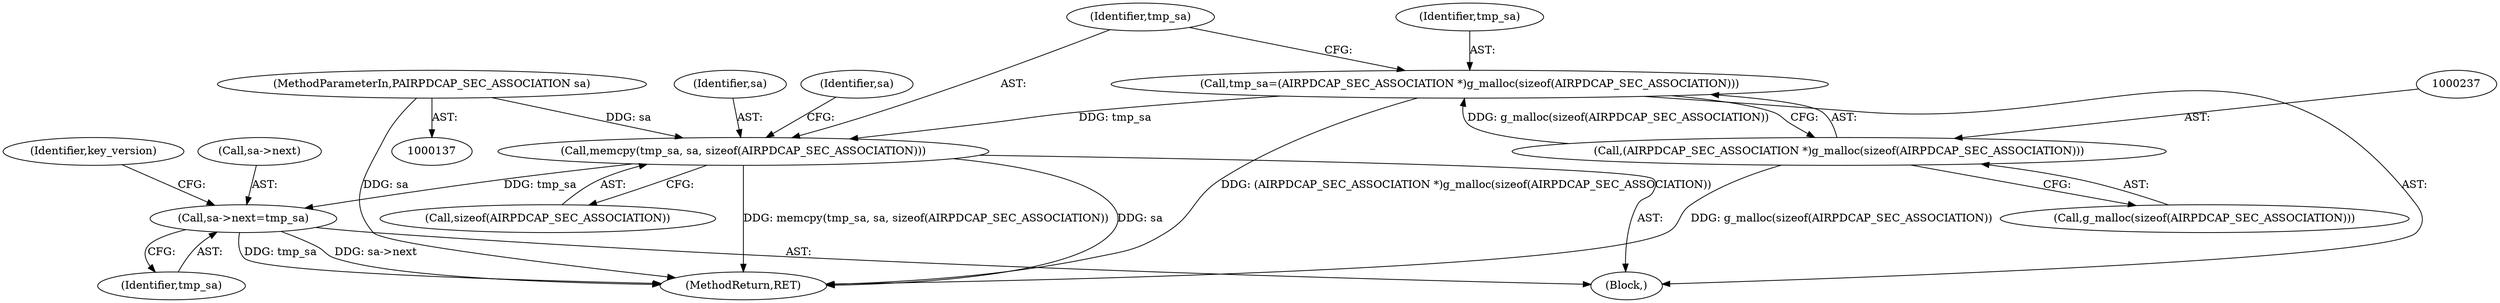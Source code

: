 digraph "0_wireshark_b6d838eebf4456192360654092e5587c5207f185@pointer" {
"1000246" [label="(Call,sa->next=tmp_sa)"];
"1000241" [label="(Call,memcpy(tmp_sa, sa, sizeof(AIRPDCAP_SEC_ASSOCIATION)))"];
"1000234" [label="(Call,tmp_sa=(AIRPDCAP_SEC_ASSOCIATION *)g_malloc(sizeof(AIRPDCAP_SEC_ASSOCIATION)))"];
"1000236" [label="(Call,(AIRPDCAP_SEC_ASSOCIATION *)g_malloc(sizeof(AIRPDCAP_SEC_ASSOCIATION)))"];
"1000140" [label="(MethodParameterIn,PAIRPDCAP_SEC_ASSOCIATION sa)"];
"1000250" [label="(Identifier,tmp_sa)"];
"1000241" [label="(Call,memcpy(tmp_sa, sa, sizeof(AIRPDCAP_SEC_ASSOCIATION)))"];
"1000246" [label="(Call,sa->next=tmp_sa)"];
"1000243" [label="(Identifier,sa)"];
"1000234" [label="(Call,tmp_sa=(AIRPDCAP_SEC_ASSOCIATION *)g_malloc(sizeof(AIRPDCAP_SEC_ASSOCIATION)))"];
"1000530" [label="(MethodReturn,RET)"];
"1000236" [label="(Call,(AIRPDCAP_SEC_ASSOCIATION *)g_malloc(sizeof(AIRPDCAP_SEC_ASSOCIATION)))"];
"1000253" [label="(Identifier,key_version)"];
"1000140" [label="(MethodParameterIn,PAIRPDCAP_SEC_ASSOCIATION sa)"];
"1000238" [label="(Call,g_malloc(sizeof(AIRPDCAP_SEC_ASSOCIATION)))"];
"1000248" [label="(Identifier,sa)"];
"1000247" [label="(Call,sa->next)"];
"1000242" [label="(Identifier,tmp_sa)"];
"1000142" [label="(Block,)"];
"1000244" [label="(Call,sizeof(AIRPDCAP_SEC_ASSOCIATION))"];
"1000235" [label="(Identifier,tmp_sa)"];
"1000246" -> "1000142"  [label="AST: "];
"1000246" -> "1000250"  [label="CFG: "];
"1000247" -> "1000246"  [label="AST: "];
"1000250" -> "1000246"  [label="AST: "];
"1000253" -> "1000246"  [label="CFG: "];
"1000246" -> "1000530"  [label="DDG: tmp_sa"];
"1000246" -> "1000530"  [label="DDG: sa->next"];
"1000241" -> "1000246"  [label="DDG: tmp_sa"];
"1000241" -> "1000142"  [label="AST: "];
"1000241" -> "1000244"  [label="CFG: "];
"1000242" -> "1000241"  [label="AST: "];
"1000243" -> "1000241"  [label="AST: "];
"1000244" -> "1000241"  [label="AST: "];
"1000248" -> "1000241"  [label="CFG: "];
"1000241" -> "1000530"  [label="DDG: memcpy(tmp_sa, sa, sizeof(AIRPDCAP_SEC_ASSOCIATION))"];
"1000241" -> "1000530"  [label="DDG: sa"];
"1000234" -> "1000241"  [label="DDG: tmp_sa"];
"1000140" -> "1000241"  [label="DDG: sa"];
"1000234" -> "1000142"  [label="AST: "];
"1000234" -> "1000236"  [label="CFG: "];
"1000235" -> "1000234"  [label="AST: "];
"1000236" -> "1000234"  [label="AST: "];
"1000242" -> "1000234"  [label="CFG: "];
"1000234" -> "1000530"  [label="DDG: (AIRPDCAP_SEC_ASSOCIATION *)g_malloc(sizeof(AIRPDCAP_SEC_ASSOCIATION))"];
"1000236" -> "1000234"  [label="DDG: g_malloc(sizeof(AIRPDCAP_SEC_ASSOCIATION))"];
"1000236" -> "1000238"  [label="CFG: "];
"1000237" -> "1000236"  [label="AST: "];
"1000238" -> "1000236"  [label="AST: "];
"1000236" -> "1000530"  [label="DDG: g_malloc(sizeof(AIRPDCAP_SEC_ASSOCIATION))"];
"1000140" -> "1000137"  [label="AST: "];
"1000140" -> "1000530"  [label="DDG: sa"];
}
